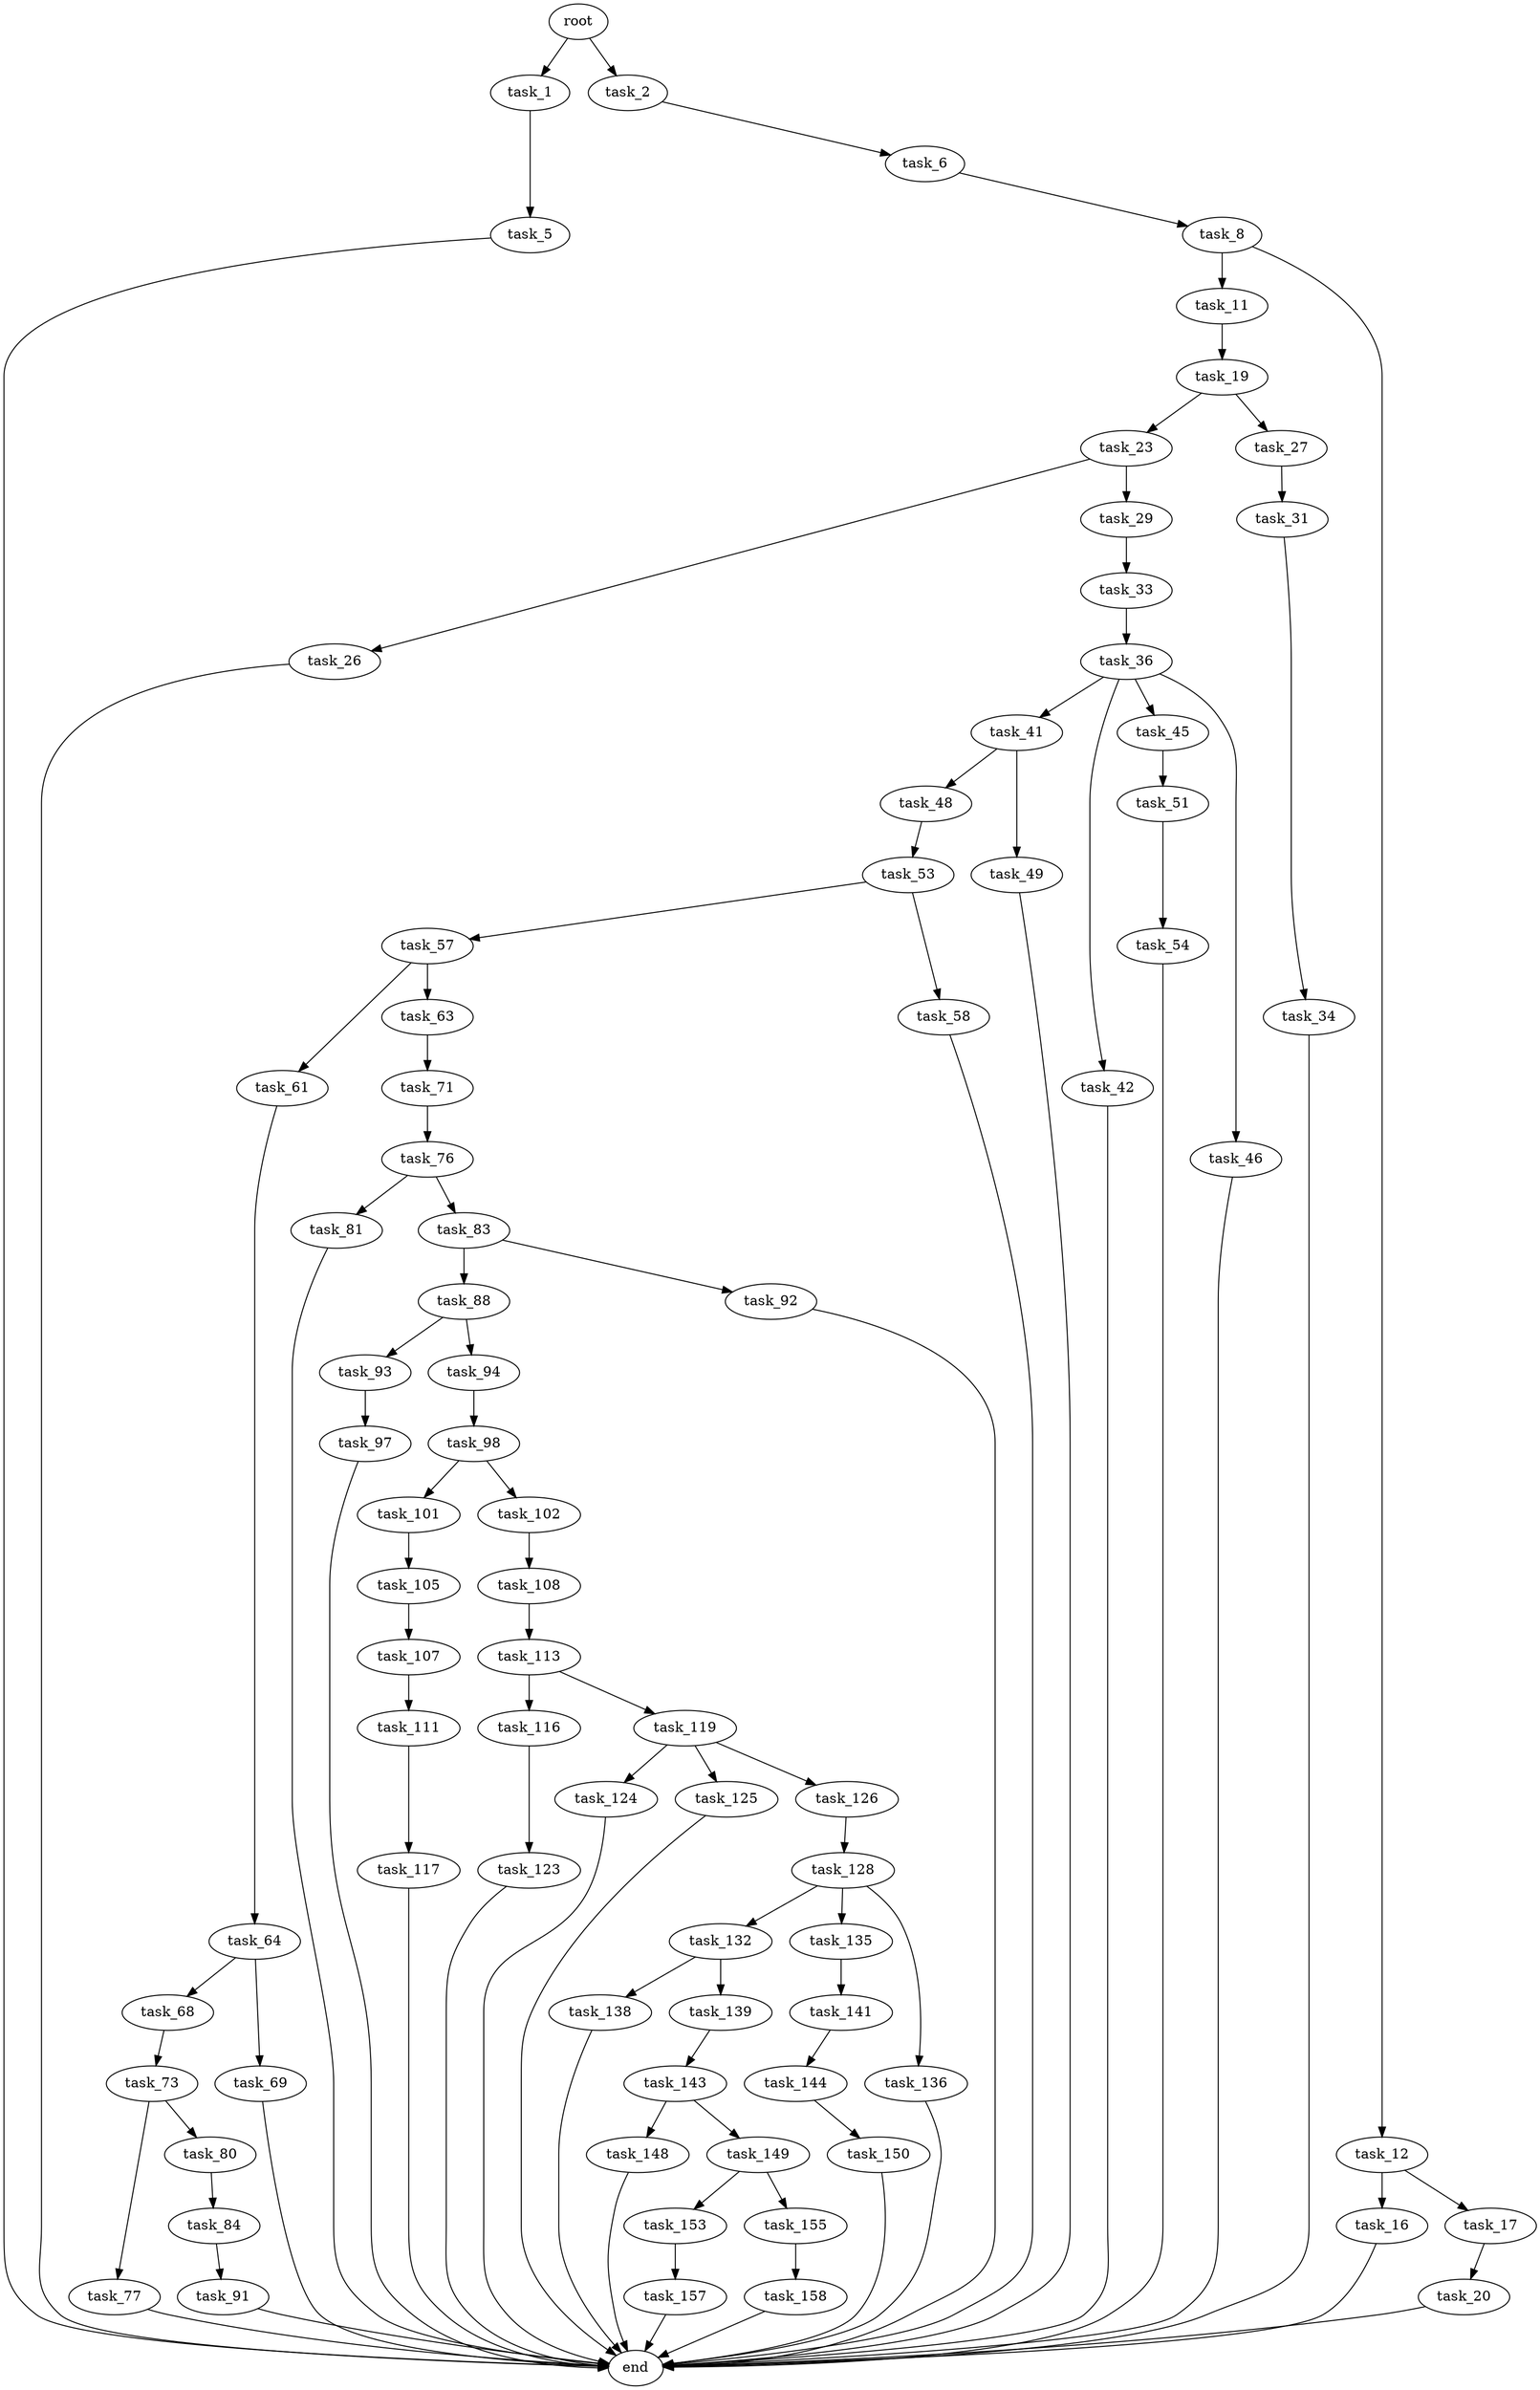 digraph G {
  root [size="0.000000"];
  task_1 [size="28295488108.000000"];
  task_2 [size="33388898369.000000"];
  task_5 [size="810440096774.000000"];
  task_6 [size="904001511111.000000"];
  task_8 [size="812234764013.000000"];
  task_11 [size="3070093963.000000"];
  task_12 [size="673364904249.000000"];
  task_16 [size="6007053613.000000"];
  task_17 [size="134217728000.000000"];
  task_19 [size="458395065053.000000"];
  task_20 [size="5638599914.000000"];
  task_23 [size="13362548965.000000"];
  task_26 [size="178248814297.000000"];
  task_27 [size="488168955408.000000"];
  task_29 [size="35689700986.000000"];
  task_31 [size="175547623018.000000"];
  task_33 [size="1749824207.000000"];
  task_34 [size="782757789696.000000"];
  task_36 [size="2950480647.000000"];
  task_41 [size="136464996073.000000"];
  task_42 [size="28991029248.000000"];
  task_45 [size="217893614949.000000"];
  task_46 [size="87128468722.000000"];
  task_48 [size="33043568318.000000"];
  task_49 [size="8589934592.000000"];
  task_51 [size="68719476736.000000"];
  task_53 [size="384070986349.000000"];
  task_54 [size="767099452702.000000"];
  task_57 [size="20800374560.000000"];
  task_58 [size="231928233984.000000"];
  task_61 [size="124354443948.000000"];
  task_63 [size="2593090998.000000"];
  task_64 [size="10282377102.000000"];
  task_68 [size="549755813888.000000"];
  task_69 [size="48022418158.000000"];
  task_71 [size="29178131748.000000"];
  task_73 [size="16069566607.000000"];
  task_76 [size="54564216466.000000"];
  task_77 [size="549755813888.000000"];
  task_80 [size="192620945950.000000"];
  task_81 [size="549755813888.000000"];
  task_83 [size="782757789696.000000"];
  task_84 [size="134217728000.000000"];
  task_88 [size="12797449188.000000"];
  task_91 [size="435616100507.000000"];
  task_92 [size="1034736978954.000000"];
  task_93 [size="798452243610.000000"];
  task_94 [size="13554270295.000000"];
  task_97 [size="36642849869.000000"];
  task_98 [size="1073741824000.000000"];
  task_101 [size="68719476736.000000"];
  task_102 [size="117189089036.000000"];
  task_105 [size="92085143318.000000"];
  task_107 [size="3882430472.000000"];
  task_108 [size="8319018744.000000"];
  task_111 [size="21449997271.000000"];
  task_113 [size="14522247155.000000"];
  task_116 [size="349770669.000000"];
  task_117 [size="8589934592.000000"];
  task_119 [size="12906754164.000000"];
  task_123 [size="358325928551.000000"];
  task_124 [size="38931674603.000000"];
  task_125 [size="56827910471.000000"];
  task_126 [size="231928233984.000000"];
  task_128 [size="34020636881.000000"];
  task_132 [size="231928233984.000000"];
  task_135 [size="61488218537.000000"];
  task_136 [size="341933228847.000000"];
  task_138 [size="142353968650.000000"];
  task_139 [size="8589934592.000000"];
  task_141 [size="782757789696.000000"];
  task_143 [size="5552348414.000000"];
  task_144 [size="187861878576.000000"];
  task_148 [size="368293445632.000000"];
  task_149 [size="238835852153.000000"];
  task_150 [size="134217728000.000000"];
  task_153 [size="1552764701.000000"];
  task_155 [size="40390687983.000000"];
  task_157 [size="10610944032.000000"];
  task_158 [size="17559267664.000000"];
  end [size="0.000000"];

  root -> task_1 [size="1.000000"];
  root -> task_2 [size="1.000000"];
  task_1 -> task_5 [size="679477248.000000"];
  task_2 -> task_6 [size="838860800.000000"];
  task_5 -> end [size="1.000000"];
  task_6 -> task_8 [size="679477248.000000"];
  task_8 -> task_11 [size="536870912.000000"];
  task_8 -> task_12 [size="536870912.000000"];
  task_11 -> task_19 [size="209715200.000000"];
  task_12 -> task_16 [size="838860800.000000"];
  task_12 -> task_17 [size="838860800.000000"];
  task_16 -> end [size="1.000000"];
  task_17 -> task_20 [size="209715200.000000"];
  task_19 -> task_23 [size="301989888.000000"];
  task_19 -> task_27 [size="301989888.000000"];
  task_20 -> end [size="1.000000"];
  task_23 -> task_26 [size="301989888.000000"];
  task_23 -> task_29 [size="301989888.000000"];
  task_26 -> end [size="1.000000"];
  task_27 -> task_31 [size="679477248.000000"];
  task_29 -> task_33 [size="75497472.000000"];
  task_31 -> task_34 [size="209715200.000000"];
  task_33 -> task_36 [size="33554432.000000"];
  task_34 -> end [size="1.000000"];
  task_36 -> task_41 [size="75497472.000000"];
  task_36 -> task_42 [size="75497472.000000"];
  task_36 -> task_45 [size="75497472.000000"];
  task_36 -> task_46 [size="75497472.000000"];
  task_41 -> task_48 [size="411041792.000000"];
  task_41 -> task_49 [size="411041792.000000"];
  task_42 -> end [size="1.000000"];
  task_45 -> task_51 [size="301989888.000000"];
  task_46 -> end [size="1.000000"];
  task_48 -> task_53 [size="33554432.000000"];
  task_49 -> end [size="1.000000"];
  task_51 -> task_54 [size="134217728.000000"];
  task_53 -> task_57 [size="679477248.000000"];
  task_53 -> task_58 [size="679477248.000000"];
  task_54 -> end [size="1.000000"];
  task_57 -> task_61 [size="536870912.000000"];
  task_57 -> task_63 [size="536870912.000000"];
  task_58 -> end [size="1.000000"];
  task_61 -> task_64 [size="536870912.000000"];
  task_63 -> task_71 [size="209715200.000000"];
  task_64 -> task_68 [size="411041792.000000"];
  task_64 -> task_69 [size="411041792.000000"];
  task_68 -> task_73 [size="536870912.000000"];
  task_69 -> end [size="1.000000"];
  task_71 -> task_76 [size="838860800.000000"];
  task_73 -> task_77 [size="679477248.000000"];
  task_73 -> task_80 [size="679477248.000000"];
  task_76 -> task_81 [size="75497472.000000"];
  task_76 -> task_83 [size="75497472.000000"];
  task_77 -> end [size="1.000000"];
  task_80 -> task_84 [size="679477248.000000"];
  task_81 -> end [size="1.000000"];
  task_83 -> task_88 [size="679477248.000000"];
  task_83 -> task_92 [size="679477248.000000"];
  task_84 -> task_91 [size="209715200.000000"];
  task_88 -> task_93 [size="536870912.000000"];
  task_88 -> task_94 [size="536870912.000000"];
  task_91 -> end [size="1.000000"];
  task_92 -> end [size="1.000000"];
  task_93 -> task_97 [size="679477248.000000"];
  task_94 -> task_98 [size="301989888.000000"];
  task_97 -> end [size="1.000000"];
  task_98 -> task_101 [size="838860800.000000"];
  task_98 -> task_102 [size="838860800.000000"];
  task_101 -> task_105 [size="134217728.000000"];
  task_102 -> task_108 [size="411041792.000000"];
  task_105 -> task_107 [size="411041792.000000"];
  task_107 -> task_111 [size="75497472.000000"];
  task_108 -> task_113 [size="301989888.000000"];
  task_111 -> task_117 [size="411041792.000000"];
  task_113 -> task_116 [size="411041792.000000"];
  task_113 -> task_119 [size="411041792.000000"];
  task_116 -> task_123 [size="33554432.000000"];
  task_117 -> end [size="1.000000"];
  task_119 -> task_124 [size="209715200.000000"];
  task_119 -> task_125 [size="209715200.000000"];
  task_119 -> task_126 [size="209715200.000000"];
  task_123 -> end [size="1.000000"];
  task_124 -> end [size="1.000000"];
  task_125 -> end [size="1.000000"];
  task_126 -> task_128 [size="301989888.000000"];
  task_128 -> task_132 [size="838860800.000000"];
  task_128 -> task_135 [size="838860800.000000"];
  task_128 -> task_136 [size="838860800.000000"];
  task_132 -> task_138 [size="301989888.000000"];
  task_132 -> task_139 [size="301989888.000000"];
  task_135 -> task_141 [size="301989888.000000"];
  task_136 -> end [size="1.000000"];
  task_138 -> end [size="1.000000"];
  task_139 -> task_143 [size="33554432.000000"];
  task_141 -> task_144 [size="679477248.000000"];
  task_143 -> task_148 [size="301989888.000000"];
  task_143 -> task_149 [size="301989888.000000"];
  task_144 -> task_150 [size="134217728.000000"];
  task_148 -> end [size="1.000000"];
  task_149 -> task_153 [size="301989888.000000"];
  task_149 -> task_155 [size="301989888.000000"];
  task_150 -> end [size="1.000000"];
  task_153 -> task_157 [size="33554432.000000"];
  task_155 -> task_158 [size="33554432.000000"];
  task_157 -> end [size="1.000000"];
  task_158 -> end [size="1.000000"];
}
